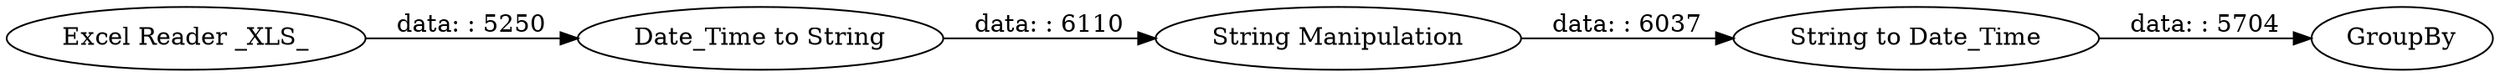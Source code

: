 digraph {
	"2135816827619162429_4" [label="Date_Time to String"]
	"2135816827619162429_2" [label="Excel Reader _XLS_"]
	"2135816827619162429_5" [label="String Manipulation"]
	"2135816827619162429_6" [label="String to Date_Time"]
	"2135816827619162429_3" [label=GroupBy]
	"2135816827619162429_4" -> "2135816827619162429_5" [label="data: : 6110"]
	"2135816827619162429_6" -> "2135816827619162429_3" [label="data: : 5704"]
	"2135816827619162429_5" -> "2135816827619162429_6" [label="data: : 6037"]
	"2135816827619162429_2" -> "2135816827619162429_4" [label="data: : 5250"]
	rankdir=LR
}
